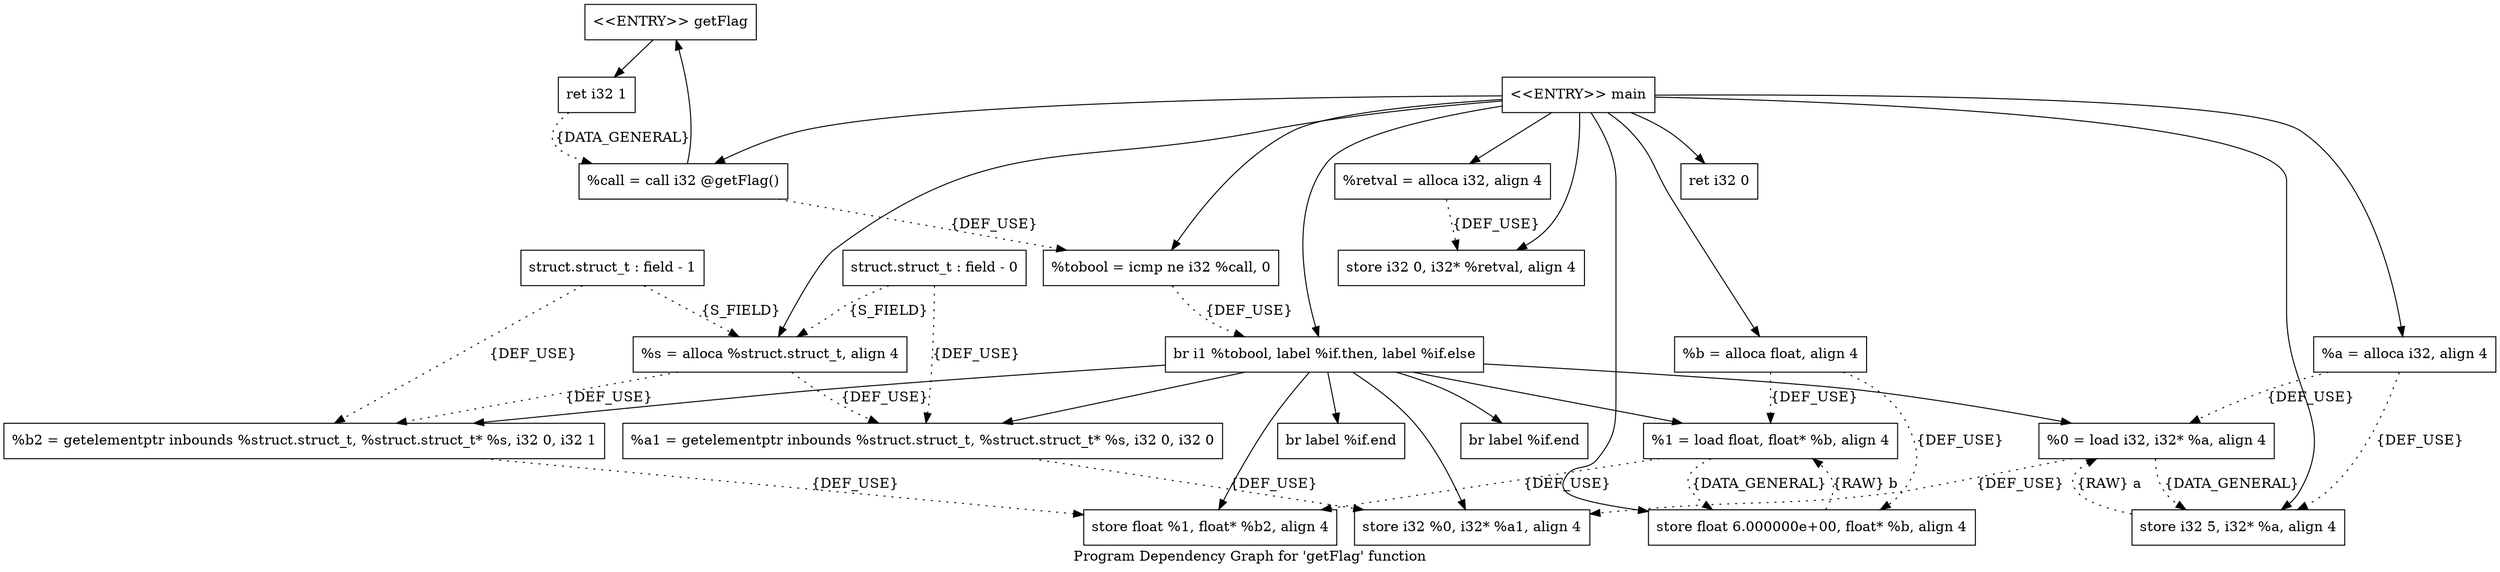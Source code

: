 digraph "Program Dependency Graph for 'getFlag' function" {
	label="Program Dependency Graph for 'getFlag' function";

	Node0x932fce0 [shape=record,label="{\<\<ENTRY\>\> getFlag}"];
	Node0x932fce0 -> Node0x932fd50;
	Node0x932fd50 [shape=record,label="{  ret i32 1}"];
	Node0x932fd50 -> Node0x9335ad0[style=dotted, label = "{DATA_GENERAL}"];
	Node0x9338130 [shape=record,label="{  %retval = alloca i32, align 4}"];
	Node0x9338130 -> Node0x93381d0[style=dotted,label = "{DEF_USE}" ];
	Node0x93381d0 [shape=record,label="{  store i32 0, i32* %retval, align 4}"];
	Node0x93357d0 [shape=record,label="{  %s = alloca %struct.struct_t, align 4}"];
	Node0x93357d0 -> Node0x93381a0[style=dotted,label = "{DEF_USE}" ];
	Node0x93357d0 -> Node0x93358d0[style=dotted,label = "{DEF_USE}" ];
	Node0x93381a0 [shape=record,label="{  %a1 = getelementptr inbounds %struct.struct_t, %struct.struct_t* %s, i32 0, i32 0}"];
	Node0x93381a0 -> Node0x9335d00[style=dotted,label = "{DEF_USE}" ];
	Node0x93358d0 [shape=record,label="{  %b2 = getelementptr inbounds %struct.struct_t, %struct.struct_t* %s, i32 0, i32 1}"];
	Node0x93358d0 -> Node0x9335e40[style=dotted,label = "{DEF_USE}" ];
	Node0x93333f0 [shape=record,label="{struct.struct_t : field - 0}"];
	Node0x93333f0 -> Node0x93357d0[style=dotted, label="{S_FIELD}"];
	Node0x93333f0 -> Node0x93381a0[style=dotted,label = "{DEF_USE}" ];
	Node0x9333490 [shape=record,label="{struct.struct_t : field - 1}"];
	Node0x9333490 -> Node0x93357d0[style=dotted, label="{S_FIELD}"];
	Node0x9333490 -> Node0x93358d0[style=dotted,label = "{DEF_USE}" ];
	Node0x93335c0 [shape=record,label="{  %a = alloca i32, align 4}"];
	Node0x93335c0 -> Node0x9333630[style=dotted,label = "{DEF_USE}" ];
	Node0x93335c0 -> Node0x93336a0[style=dotted,label = "{DEF_USE}" ];
	Node0x9333630 [shape=record,label="{  store i32 5, i32* %a, align 4}"];
	Node0x9333630 -> Node0x93336a0[style=dotted,label = "{RAW} a"];
	Node0x93336a0 [shape=record,label="{  %0 = load i32, i32* %a, align 4}"];
	Node0x93336a0 -> Node0x9333630[style=dotted, label = "{DATA_GENERAL}"];
	Node0x93336a0 -> Node0x9335d00[style=dotted,label = "{DEF_USE}" ];
	Node0x9333740 [shape=record,label="{  %b = alloca float, align 4}"];
	Node0x9333740 -> Node0x9335950[style=dotted,label = "{DEF_USE}" ];
	Node0x9333740 -> Node0x93359c0[style=dotted,label = "{DEF_USE}" ];
	Node0x9335950 [shape=record,label="{  store float 6.000000e+00, float* %b, align 4}"];
	Node0x9335950 -> Node0x93359c0[style=dotted,label = "{RAW} b"];
	Node0x93359c0 [shape=record,label="{  %1 = load float, float* %b, align 4}"];
	Node0x93359c0 -> Node0x9335950[style=dotted, label = "{DATA_GENERAL}"];
	Node0x93359c0 -> Node0x9335e40[style=dotted,label = "{DEF_USE}" ];
	Node0x9335ad0 [shape=record,label="{  %call = call i32 @getFlag()}"];
	Node0x9335ad0 -> Node0x932fce0;
	Node0x9335ad0 -> Node0x9335b40[style=dotted,label = "{DEF_USE}" ];
	Node0x9335b40 [shape=record,label="{  %tobool = icmp ne i32 %call, 0}"];
	Node0x9335b40 -> Node0x9333530[style=dotted,label = "{DEF_USE}" ];
	Node0x9333530 [shape=record,label="{  br i1 %tobool, label %if.then, label %if.else}"];
	Node0x9333530 -> Node0x93336a0;
	Node0x9333530 -> Node0x93381a0;
	Node0x9333530 -> Node0x9335d00;
	Node0x9333530 -> Node0x9333560;
	Node0x9333530 -> Node0x93359c0;
	Node0x9333530 -> Node0x93358d0;
	Node0x9333530 -> Node0x9335e40;
	Node0x9333530 -> Node0x9335eb0;
	Node0x9335d00 [shape=record,label="{  store i32 %0, i32* %a1, align 4}"];
	Node0x9333560 [shape=record,label="{  br label %if.end}"];
	Node0x9335e40 [shape=record,label="{  store float %1, float* %b2, align 4}"];
	Node0x9335eb0 [shape=record,label="{  br label %if.end}"];
	Node0x9335f80 [shape=record,label="{\<\<ENTRY\>\> main}"];
	Node0x9335f80 -> Node0x9338130;
	Node0x9335f80 -> Node0x93357d0;
	Node0x9335f80 -> Node0x93335c0;
	Node0x9335f80 -> Node0x9333740;
	Node0x9335f80 -> Node0x93381d0;
	Node0x9335f80 -> Node0x9333630;
	Node0x9335f80 -> Node0x9335950;
	Node0x9335f80 -> Node0x9335ad0;
	Node0x9335f80 -> Node0x9335b40;
	Node0x9335f80 -> Node0x9333530;
	Node0x9335f80 -> Node0x9336010;
	Node0x9336010 [shape=record,label="{  ret i32 0}"];
}

